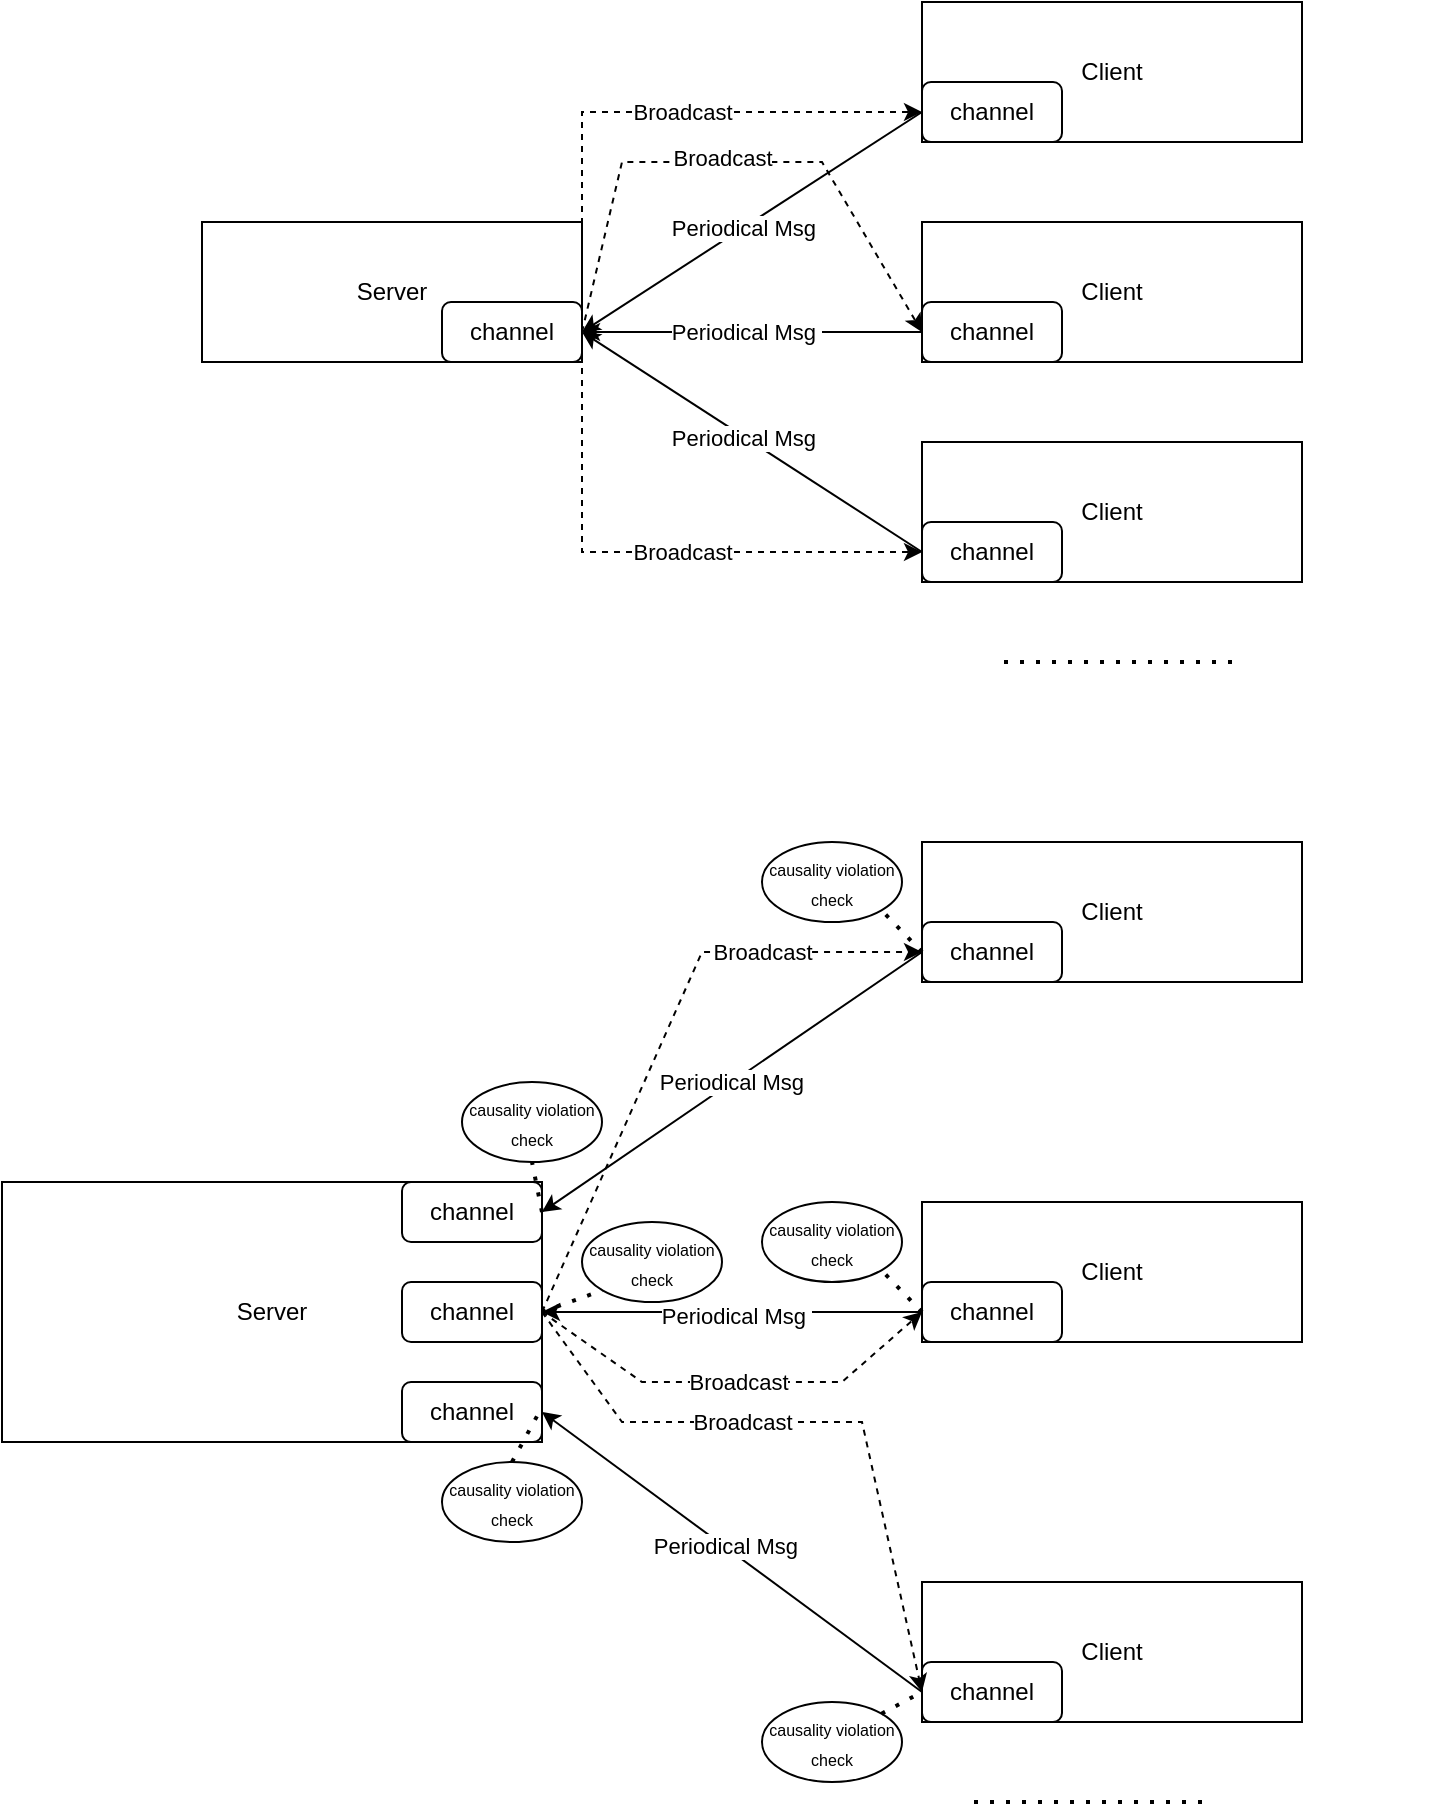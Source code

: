<mxfile version="22.0.4" type="device">
  <diagram name="Page-1" id="Er80PrnWmsjG6rdkl1Z5">
    <mxGraphModel dx="1044" dy="549" grid="1" gridSize="10" guides="1" tooltips="1" connect="1" arrows="1" fold="1" page="1" pageScale="1" pageWidth="1654" pageHeight="1169" math="0" shadow="0">
      <root>
        <mxCell id="0" />
        <mxCell id="1" parent="0" />
        <mxCell id="94cMEWBYHR6g7p7oRvOT-30" value="Client" style="rounded=0;whiteSpace=wrap;html=1;" vertex="1" parent="1">
          <mxGeometry x="780" y="610" width="190" height="70" as="geometry" />
        </mxCell>
        <mxCell id="94cMEWBYHR6g7p7oRvOT-4" value="" style="group" vertex="1" connectable="0" parent="1">
          <mxGeometry x="420" y="310" width="190" height="70" as="geometry" />
        </mxCell>
        <mxCell id="94cMEWBYHR6g7p7oRvOT-1" value="Server" style="rounded=0;whiteSpace=wrap;html=1;" vertex="1" parent="94cMEWBYHR6g7p7oRvOT-4">
          <mxGeometry y="-10" width="190" height="70" as="geometry" />
        </mxCell>
        <mxCell id="94cMEWBYHR6g7p7oRvOT-2" value="channel" style="rounded=1;whiteSpace=wrap;html=1;" vertex="1" parent="94cMEWBYHR6g7p7oRvOT-4">
          <mxGeometry x="120" y="30" width="70" height="30" as="geometry" />
        </mxCell>
        <mxCell id="94cMEWBYHR6g7p7oRvOT-32" value="channel" style="rounded=1;whiteSpace=wrap;html=1;" vertex="1" parent="1">
          <mxGeometry x="780" y="650" width="70" height="30" as="geometry" />
        </mxCell>
        <mxCell id="94cMEWBYHR6g7p7oRvOT-7" value="Client" style="rounded=0;whiteSpace=wrap;html=1;" vertex="1" parent="1">
          <mxGeometry x="780" y="190" width="190" height="70" as="geometry" />
        </mxCell>
        <mxCell id="94cMEWBYHR6g7p7oRvOT-6" value="" style="group" vertex="1" connectable="0" parent="1">
          <mxGeometry x="780" y="190" width="190" height="70" as="geometry" />
        </mxCell>
        <mxCell id="94cMEWBYHR6g7p7oRvOT-8" value="channel" style="rounded=1;whiteSpace=wrap;html=1;" vertex="1" parent="94cMEWBYHR6g7p7oRvOT-6">
          <mxGeometry y="40" width="70" height="30" as="geometry" />
        </mxCell>
        <mxCell id="94cMEWBYHR6g7p7oRvOT-9" value="Client" style="rounded=0;whiteSpace=wrap;html=1;" vertex="1" parent="1">
          <mxGeometry x="780" y="300" width="190" height="70" as="geometry" />
        </mxCell>
        <mxCell id="94cMEWBYHR6g7p7oRvOT-10" value="" style="group" vertex="1" connectable="0" parent="1">
          <mxGeometry x="780" y="300" width="190" height="70" as="geometry" />
        </mxCell>
        <mxCell id="94cMEWBYHR6g7p7oRvOT-11" value="channel" style="rounded=1;whiteSpace=wrap;html=1;" vertex="1" parent="94cMEWBYHR6g7p7oRvOT-10">
          <mxGeometry y="40" width="70" height="30" as="geometry" />
        </mxCell>
        <mxCell id="94cMEWBYHR6g7p7oRvOT-12" value="Client" style="rounded=0;whiteSpace=wrap;html=1;" vertex="1" parent="1">
          <mxGeometry x="780" y="410" width="190" height="70" as="geometry" />
        </mxCell>
        <mxCell id="94cMEWBYHR6g7p7oRvOT-13" value="" style="group" vertex="1" connectable="0" parent="1">
          <mxGeometry x="780" y="410" width="190" height="70" as="geometry" />
        </mxCell>
        <mxCell id="94cMEWBYHR6g7p7oRvOT-14" value="channel" style="rounded=1;whiteSpace=wrap;html=1;" vertex="1" parent="94cMEWBYHR6g7p7oRvOT-13">
          <mxGeometry y="40" width="70" height="30" as="geometry" />
        </mxCell>
        <mxCell id="94cMEWBYHR6g7p7oRvOT-15" value="" style="endArrow=classic;html=1;rounded=0;exitX=0;exitY=0.5;exitDx=0;exitDy=0;entryX=1;entryY=0.5;entryDx=0;entryDy=0;" edge="1" parent="1" source="94cMEWBYHR6g7p7oRvOT-8" target="94cMEWBYHR6g7p7oRvOT-2">
          <mxGeometry width="50" height="50" relative="1" as="geometry">
            <mxPoint x="580" y="410" as="sourcePoint" />
            <mxPoint x="630" y="360" as="targetPoint" />
          </mxGeometry>
        </mxCell>
        <mxCell id="94cMEWBYHR6g7p7oRvOT-16" value="Periodical Msg&amp;nbsp;" style="edgeLabel;html=1;align=center;verticalAlign=middle;resizable=0;points=[];" vertex="1" connectable="0" parent="94cMEWBYHR6g7p7oRvOT-15">
          <mxGeometry x="0.044" relative="1" as="geometry">
            <mxPoint as="offset" />
          </mxGeometry>
        </mxCell>
        <mxCell id="94cMEWBYHR6g7p7oRvOT-17" value="" style="endArrow=classic;html=1;rounded=0;exitX=0;exitY=0.5;exitDx=0;exitDy=0;entryX=1;entryY=0.5;entryDx=0;entryDy=0;" edge="1" parent="1" source="94cMEWBYHR6g7p7oRvOT-11" target="94cMEWBYHR6g7p7oRvOT-2">
          <mxGeometry width="50" height="50" relative="1" as="geometry">
            <mxPoint x="790" y="255" as="sourcePoint" />
            <mxPoint x="620" y="365" as="targetPoint" />
          </mxGeometry>
        </mxCell>
        <mxCell id="94cMEWBYHR6g7p7oRvOT-18" value="Periodical Msg&amp;nbsp;" style="edgeLabel;html=1;align=center;verticalAlign=middle;resizable=0;points=[];" vertex="1" connectable="0" parent="94cMEWBYHR6g7p7oRvOT-17">
          <mxGeometry x="0.044" relative="1" as="geometry">
            <mxPoint as="offset" />
          </mxGeometry>
        </mxCell>
        <mxCell id="94cMEWBYHR6g7p7oRvOT-19" value="" style="endArrow=classic;html=1;rounded=0;exitX=0;exitY=0.5;exitDx=0;exitDy=0;entryX=1;entryY=0.5;entryDx=0;entryDy=0;" edge="1" parent="1" source="94cMEWBYHR6g7p7oRvOT-14" target="94cMEWBYHR6g7p7oRvOT-2">
          <mxGeometry width="50" height="50" relative="1" as="geometry">
            <mxPoint x="790" y="255" as="sourcePoint" />
            <mxPoint x="620" y="365" as="targetPoint" />
          </mxGeometry>
        </mxCell>
        <mxCell id="94cMEWBYHR6g7p7oRvOT-20" value="Periodical Msg&amp;nbsp;" style="edgeLabel;html=1;align=center;verticalAlign=middle;resizable=0;points=[];" vertex="1" connectable="0" parent="94cMEWBYHR6g7p7oRvOT-19">
          <mxGeometry x="0.044" relative="1" as="geometry">
            <mxPoint as="offset" />
          </mxGeometry>
        </mxCell>
        <mxCell id="94cMEWBYHR6g7p7oRvOT-21" value="" style="endArrow=classic;dashed=1;html=1;rounded=0;exitX=1;exitY=0.5;exitDx=0;exitDy=0;" edge="1" parent="1" source="94cMEWBYHR6g7p7oRvOT-2">
          <mxGeometry width="50" height="50" relative="1" as="geometry">
            <mxPoint x="620" y="350" as="sourcePoint" />
            <mxPoint x="780" y="245" as="targetPoint" />
            <Array as="points">
              <mxPoint x="610" y="245" />
            </Array>
          </mxGeometry>
        </mxCell>
        <mxCell id="94cMEWBYHR6g7p7oRvOT-22" value="Broadcast" style="edgeLabel;html=1;align=center;verticalAlign=middle;resizable=0;points=[];" vertex="1" connectable="0" parent="94cMEWBYHR6g7p7oRvOT-21">
          <mxGeometry x="-0.137" y="2" relative="1" as="geometry">
            <mxPoint x="39" y="2" as="offset" />
          </mxGeometry>
        </mxCell>
        <mxCell id="94cMEWBYHR6g7p7oRvOT-23" value="" style="endArrow=classic;dashed=1;html=1;rounded=0;entryX=0;entryY=0.5;entryDx=0;entryDy=0;" edge="1" parent="1" target="94cMEWBYHR6g7p7oRvOT-11">
          <mxGeometry width="50" height="50" relative="1" as="geometry">
            <mxPoint x="610" y="355" as="sourcePoint" />
            <mxPoint x="790" y="255" as="targetPoint" />
            <Array as="points">
              <mxPoint x="630" y="270" />
              <mxPoint x="730" y="270" />
            </Array>
          </mxGeometry>
        </mxCell>
        <mxCell id="94cMEWBYHR6g7p7oRvOT-24" value="Broadcast" style="edgeLabel;html=1;align=center;verticalAlign=middle;resizable=0;points=[];" vertex="1" connectable="0" parent="94cMEWBYHR6g7p7oRvOT-23">
          <mxGeometry x="-0.137" y="2" relative="1" as="geometry">
            <mxPoint x="14" as="offset" />
          </mxGeometry>
        </mxCell>
        <mxCell id="94cMEWBYHR6g7p7oRvOT-25" value="" style="endArrow=classic;dashed=1;html=1;rounded=0;exitX=1;exitY=0.5;exitDx=0;exitDy=0;entryX=0;entryY=0.5;entryDx=0;entryDy=0;" edge="1" parent="1" source="94cMEWBYHR6g7p7oRvOT-2" target="94cMEWBYHR6g7p7oRvOT-14">
          <mxGeometry width="50" height="50" relative="1" as="geometry">
            <mxPoint x="550" y="365" as="sourcePoint" />
            <mxPoint x="790" y="255" as="targetPoint" />
            <Array as="points">
              <mxPoint x="610" y="465" />
            </Array>
          </mxGeometry>
        </mxCell>
        <mxCell id="94cMEWBYHR6g7p7oRvOT-26" value="Broadcast" style="edgeLabel;html=1;align=center;verticalAlign=middle;resizable=0;points=[];" vertex="1" connectable="0" parent="94cMEWBYHR6g7p7oRvOT-25">
          <mxGeometry x="-0.137" y="2" relative="1" as="geometry">
            <mxPoint x="39" y="2" as="offset" />
          </mxGeometry>
        </mxCell>
        <mxCell id="94cMEWBYHR6g7p7oRvOT-27" value="" style="endArrow=none;dashed=1;html=1;dashPattern=1 3;strokeWidth=2;rounded=0;" edge="1" parent="1">
          <mxGeometry width="50" height="50" relative="1" as="geometry">
            <mxPoint x="935" y="520" as="sourcePoint" />
            <mxPoint x="815" y="520" as="targetPoint" />
          </mxGeometry>
        </mxCell>
        <mxCell id="94cMEWBYHR6g7p7oRvOT-28" value="Server" style="rounded=0;whiteSpace=wrap;html=1;" vertex="1" parent="1">
          <mxGeometry x="320" y="780" width="270" height="130" as="geometry" />
        </mxCell>
        <mxCell id="94cMEWBYHR6g7p7oRvOT-29" value="channel" style="rounded=1;whiteSpace=wrap;html=1;" vertex="1" parent="1">
          <mxGeometry x="520" y="780" width="70" height="30" as="geometry" />
        </mxCell>
        <mxCell id="94cMEWBYHR6g7p7oRvOT-33" value="Client" style="rounded=0;whiteSpace=wrap;html=1;" vertex="1" parent="1">
          <mxGeometry x="780" y="790" width="190" height="70" as="geometry" />
        </mxCell>
        <mxCell id="94cMEWBYHR6g7p7oRvOT-34" value="" style="group" vertex="1" connectable="0" parent="1">
          <mxGeometry x="850" y="740" width="190" height="120" as="geometry" />
        </mxCell>
        <mxCell id="94cMEWBYHR6g7p7oRvOT-35" value="channel" style="rounded=1;whiteSpace=wrap;html=1;" vertex="1" parent="94cMEWBYHR6g7p7oRvOT-34">
          <mxGeometry x="-70" y="90" width="70" height="30" as="geometry" />
        </mxCell>
        <mxCell id="94cMEWBYHR6g7p7oRvOT-36" value="Client" style="rounded=0;whiteSpace=wrap;html=1;" vertex="1" parent="1">
          <mxGeometry x="780" y="980" width="190" height="70" as="geometry" />
        </mxCell>
        <mxCell id="94cMEWBYHR6g7p7oRvOT-37" value="" style="group" vertex="1" connectable="0" parent="1">
          <mxGeometry x="850" y="920" width="190" height="120" as="geometry" />
        </mxCell>
        <mxCell id="94cMEWBYHR6g7p7oRvOT-38" value="channel" style="rounded=1;whiteSpace=wrap;html=1;" vertex="1" parent="94cMEWBYHR6g7p7oRvOT-37">
          <mxGeometry x="-70" y="100" width="70" height="30" as="geometry" />
        </mxCell>
        <mxCell id="94cMEWBYHR6g7p7oRvOT-39" value="channel" style="rounded=1;whiteSpace=wrap;html=1;" vertex="1" parent="1">
          <mxGeometry x="520" y="830" width="70" height="30" as="geometry" />
        </mxCell>
        <mxCell id="94cMEWBYHR6g7p7oRvOT-40" value="channel" style="rounded=1;whiteSpace=wrap;html=1;" vertex="1" parent="1">
          <mxGeometry x="520" y="880" width="70" height="30" as="geometry" />
        </mxCell>
        <mxCell id="94cMEWBYHR6g7p7oRvOT-41" value="" style="endArrow=classic;html=1;rounded=0;exitX=0;exitY=0.5;exitDx=0;exitDy=0;entryX=1;entryY=0.5;entryDx=0;entryDy=0;" edge="1" parent="1" source="94cMEWBYHR6g7p7oRvOT-38" target="94cMEWBYHR6g7p7oRvOT-40">
          <mxGeometry width="50" height="50" relative="1" as="geometry">
            <mxPoint x="640" y="910" as="sourcePoint" />
            <mxPoint x="690" y="860" as="targetPoint" />
          </mxGeometry>
        </mxCell>
        <mxCell id="94cMEWBYHR6g7p7oRvOT-46" value="Periodical Msg&amp;nbsp;" style="edgeLabel;html=1;align=center;verticalAlign=middle;resizable=0;points=[];" vertex="1" connectable="0" parent="94cMEWBYHR6g7p7oRvOT-41">
          <mxGeometry x="0.035" y="-1" relative="1" as="geometry">
            <mxPoint as="offset" />
          </mxGeometry>
        </mxCell>
        <mxCell id="94cMEWBYHR6g7p7oRvOT-42" value="" style="endArrow=classic;html=1;rounded=0;exitX=0;exitY=0.5;exitDx=0;exitDy=0;entryX=1;entryY=0.5;entryDx=0;entryDy=0;" edge="1" parent="1" source="94cMEWBYHR6g7p7oRvOT-35" target="94cMEWBYHR6g7p7oRvOT-39">
          <mxGeometry width="50" height="50" relative="1" as="geometry">
            <mxPoint x="790" y="1045" as="sourcePoint" />
            <mxPoint x="600" y="905" as="targetPoint" />
          </mxGeometry>
        </mxCell>
        <mxCell id="94cMEWBYHR6g7p7oRvOT-45" value="Periodical Msg&amp;nbsp;" style="edgeLabel;html=1;align=center;verticalAlign=middle;resizable=0;points=[];" vertex="1" connectable="0" parent="94cMEWBYHR6g7p7oRvOT-42">
          <mxGeometry x="-0.016" y="2" relative="1" as="geometry">
            <mxPoint as="offset" />
          </mxGeometry>
        </mxCell>
        <mxCell id="94cMEWBYHR6g7p7oRvOT-43" value="" style="endArrow=classic;html=1;rounded=0;exitX=0;exitY=0.5;exitDx=0;exitDy=0;entryX=1;entryY=0.5;entryDx=0;entryDy=0;" edge="1" parent="1" source="94cMEWBYHR6g7p7oRvOT-32" target="94cMEWBYHR6g7p7oRvOT-29">
          <mxGeometry width="50" height="50" relative="1" as="geometry">
            <mxPoint x="790" y="865" as="sourcePoint" />
            <mxPoint x="600" y="855" as="targetPoint" />
          </mxGeometry>
        </mxCell>
        <mxCell id="94cMEWBYHR6g7p7oRvOT-44" value="Periodical Msg&amp;nbsp;" style="edgeLabel;html=1;align=center;verticalAlign=middle;resizable=0;points=[];" vertex="1" connectable="0" parent="94cMEWBYHR6g7p7oRvOT-43">
          <mxGeometry x="-0.005" relative="1" as="geometry">
            <mxPoint as="offset" />
          </mxGeometry>
        </mxCell>
        <mxCell id="94cMEWBYHR6g7p7oRvOT-48" value="" style="endArrow=none;dashed=1;html=1;dashPattern=1 3;strokeWidth=2;rounded=0;exitX=0;exitY=0.5;exitDx=0;exitDy=0;entryX=1;entryY=1;entryDx=0;entryDy=0;" edge="1" parent="1" source="94cMEWBYHR6g7p7oRvOT-32" target="94cMEWBYHR6g7p7oRvOT-52">
          <mxGeometry width="50" height="50" relative="1" as="geometry">
            <mxPoint x="620" y="750" as="sourcePoint" />
            <mxPoint x="760" y="700" as="targetPoint" />
          </mxGeometry>
        </mxCell>
        <mxCell id="94cMEWBYHR6g7p7oRvOT-52" value="&lt;font style=&quot;font-size: 8px;&quot;&gt;causality violation check&lt;/font&gt;" style="ellipse;whiteSpace=wrap;html=1;" vertex="1" parent="1">
          <mxGeometry x="700" y="610" width="70" height="40" as="geometry" />
        </mxCell>
        <mxCell id="94cMEWBYHR6g7p7oRvOT-53" value="&lt;font style=&quot;font-size: 8px;&quot;&gt;causality violation check&lt;/font&gt;" style="ellipse;whiteSpace=wrap;html=1;" vertex="1" parent="1">
          <mxGeometry x="700" y="790" width="70" height="40" as="geometry" />
        </mxCell>
        <mxCell id="94cMEWBYHR6g7p7oRvOT-59" value="" style="endArrow=none;dashed=1;html=1;dashPattern=1 3;strokeWidth=2;rounded=0;exitX=0;exitY=0.5;exitDx=0;exitDy=0;entryX=1;entryY=1;entryDx=0;entryDy=0;" edge="1" parent="1" target="94cMEWBYHR6g7p7oRvOT-53">
          <mxGeometry width="50" height="50" relative="1" as="geometry">
            <mxPoint x="780" y="845" as="sourcePoint" />
            <mxPoint x="710" y="820" as="targetPoint" />
          </mxGeometry>
        </mxCell>
        <mxCell id="94cMEWBYHR6g7p7oRvOT-61" value="&lt;font style=&quot;font-size: 8px;&quot;&gt;causality violation check&lt;/font&gt;" style="ellipse;whiteSpace=wrap;html=1;" vertex="1" parent="1">
          <mxGeometry x="700" y="1040" width="70" height="40" as="geometry" />
        </mxCell>
        <mxCell id="94cMEWBYHR6g7p7oRvOT-62" value="" style="endArrow=none;dashed=1;html=1;dashPattern=1 3;strokeWidth=2;rounded=0;entryX=0;entryY=0.5;entryDx=0;entryDy=0;exitX=1;exitY=0;exitDx=0;exitDy=0;" edge="1" parent="1" source="94cMEWBYHR6g7p7oRvOT-61">
          <mxGeometry width="50" height="50" relative="1" as="geometry">
            <mxPoint x="660" y="870" as="sourcePoint" />
            <mxPoint x="780" y="1035" as="targetPoint" />
          </mxGeometry>
        </mxCell>
        <mxCell id="94cMEWBYHR6g7p7oRvOT-63" value="&lt;font style=&quot;font-size: 8px;&quot;&gt;causality violation check&lt;/font&gt;" style="ellipse;whiteSpace=wrap;html=1;" vertex="1" parent="1">
          <mxGeometry x="540" y="920" width="70" height="40" as="geometry" />
        </mxCell>
        <mxCell id="94cMEWBYHR6g7p7oRvOT-64" value="" style="endArrow=none;dashed=1;html=1;dashPattern=1 3;strokeWidth=2;rounded=0;entryX=0;entryY=0.75;entryDx=0;entryDy=0;exitX=0.5;exitY=0;exitDx=0;exitDy=0;" edge="1" parent="1" source="94cMEWBYHR6g7p7oRvOT-63">
          <mxGeometry width="50" height="50" relative="1" as="geometry">
            <mxPoint x="660" y="870" as="sourcePoint" />
            <mxPoint x="590" y="892.5" as="targetPoint" />
          </mxGeometry>
        </mxCell>
        <mxCell id="94cMEWBYHR6g7p7oRvOT-65" value="&lt;font style=&quot;font-size: 8px;&quot;&gt;causality violation check&lt;/font&gt;" style="ellipse;whiteSpace=wrap;html=1;" vertex="1" parent="1">
          <mxGeometry x="610" y="800" width="70" height="40" as="geometry" />
        </mxCell>
        <mxCell id="94cMEWBYHR6g7p7oRvOT-66" value="" style="endArrow=none;dashed=1;html=1;dashPattern=1 3;strokeWidth=2;rounded=0;exitX=0;exitY=0.5;exitDx=0;exitDy=0;entryX=0;entryY=1;entryDx=0;entryDy=0;" edge="1" parent="1" target="94cMEWBYHR6g7p7oRvOT-65">
          <mxGeometry width="50" height="50" relative="1" as="geometry">
            <mxPoint x="590" y="845" as="sourcePoint" />
            <mxPoint x="710" y="820" as="targetPoint" />
          </mxGeometry>
        </mxCell>
        <mxCell id="94cMEWBYHR6g7p7oRvOT-67" value="&lt;font style=&quot;font-size: 8px;&quot;&gt;causality violation check&lt;/font&gt;" style="ellipse;whiteSpace=wrap;html=1;" vertex="1" parent="1">
          <mxGeometry x="550" y="730" width="70" height="40" as="geometry" />
        </mxCell>
        <mxCell id="94cMEWBYHR6g7p7oRvOT-68" value="" style="endArrow=none;dashed=1;html=1;dashPattern=1 3;strokeWidth=2;rounded=0;exitX=0;exitY=0.5;exitDx=0;exitDy=0;entryX=0.5;entryY=1;entryDx=0;entryDy=0;" edge="1" parent="1" target="94cMEWBYHR6g7p7oRvOT-67">
          <mxGeometry width="50" height="50" relative="1" as="geometry">
            <mxPoint x="590" y="795" as="sourcePoint" />
            <mxPoint x="710" y="750" as="targetPoint" />
          </mxGeometry>
        </mxCell>
        <mxCell id="94cMEWBYHR6g7p7oRvOT-71" value="" style="endArrow=classic;dashed=1;html=1;rounded=0;exitX=1;exitY=0.5;exitDx=0;exitDy=0;entryX=0;entryY=0.5;entryDx=0;entryDy=0;" edge="1" parent="1" source="94cMEWBYHR6g7p7oRvOT-39">
          <mxGeometry width="50" height="50" relative="1" as="geometry">
            <mxPoint x="590" y="560" as="sourcePoint" />
            <mxPoint x="780" y="665" as="targetPoint" />
            <Array as="points">
              <mxPoint x="670" y="665" />
            </Array>
          </mxGeometry>
        </mxCell>
        <mxCell id="94cMEWBYHR6g7p7oRvOT-73" value="Broadcast" style="edgeLabel;html=1;align=center;verticalAlign=middle;resizable=0;points=[];" vertex="1" connectable="0" parent="94cMEWBYHR6g7p7oRvOT-71">
          <mxGeometry x="0.487" y="3" relative="1" as="geometry">
            <mxPoint x="-1" y="3" as="offset" />
          </mxGeometry>
        </mxCell>
        <mxCell id="94cMEWBYHR6g7p7oRvOT-74" value="" style="endArrow=classic;dashed=1;html=1;rounded=0;exitX=1;exitY=0.5;exitDx=0;exitDy=0;entryX=0;entryY=0.5;entryDx=0;entryDy=0;" edge="1" parent="1" source="94cMEWBYHR6g7p7oRvOT-39">
          <mxGeometry width="50" height="50" relative="1" as="geometry">
            <mxPoint x="600" y="855" as="sourcePoint" />
            <mxPoint x="780" y="845" as="targetPoint" />
            <Array as="points">
              <mxPoint x="640" y="880" />
              <mxPoint x="740" y="880" />
            </Array>
          </mxGeometry>
        </mxCell>
        <mxCell id="94cMEWBYHR6g7p7oRvOT-76" value="Broadcast" style="edgeLabel;html=1;align=center;verticalAlign=middle;resizable=0;points=[];" vertex="1" connectable="0" parent="94cMEWBYHR6g7p7oRvOT-74">
          <mxGeometry x="0.016" relative="1" as="geometry">
            <mxPoint as="offset" />
          </mxGeometry>
        </mxCell>
        <mxCell id="94cMEWBYHR6g7p7oRvOT-77" value="" style="endArrow=classic;dashed=1;html=1;rounded=0;exitX=1;exitY=0.5;exitDx=0;exitDy=0;entryX=0;entryY=0.5;entryDx=0;entryDy=0;" edge="1" parent="1" source="94cMEWBYHR6g7p7oRvOT-39">
          <mxGeometry width="50" height="50" relative="1" as="geometry">
            <mxPoint x="590" y="895" as="sourcePoint" />
            <mxPoint x="780" y="1035" as="targetPoint" />
            <Array as="points">
              <mxPoint x="630" y="900" />
              <mxPoint x="750" y="900" />
            </Array>
          </mxGeometry>
        </mxCell>
        <mxCell id="94cMEWBYHR6g7p7oRvOT-78" value="Broadcast" style="edgeLabel;html=1;align=center;verticalAlign=middle;resizable=0;points=[];" vertex="1" connectable="0" parent="94cMEWBYHR6g7p7oRvOT-77">
          <mxGeometry x="0.016" relative="1" as="geometry">
            <mxPoint x="-38" as="offset" />
          </mxGeometry>
        </mxCell>
        <mxCell id="94cMEWBYHR6g7p7oRvOT-79" value="" style="endArrow=none;dashed=1;html=1;dashPattern=1 3;strokeWidth=2;rounded=0;" edge="1" parent="1">
          <mxGeometry width="50" height="50" relative="1" as="geometry">
            <mxPoint x="920" y="1090" as="sourcePoint" />
            <mxPoint x="800" y="1090" as="targetPoint" />
          </mxGeometry>
        </mxCell>
      </root>
    </mxGraphModel>
  </diagram>
</mxfile>
